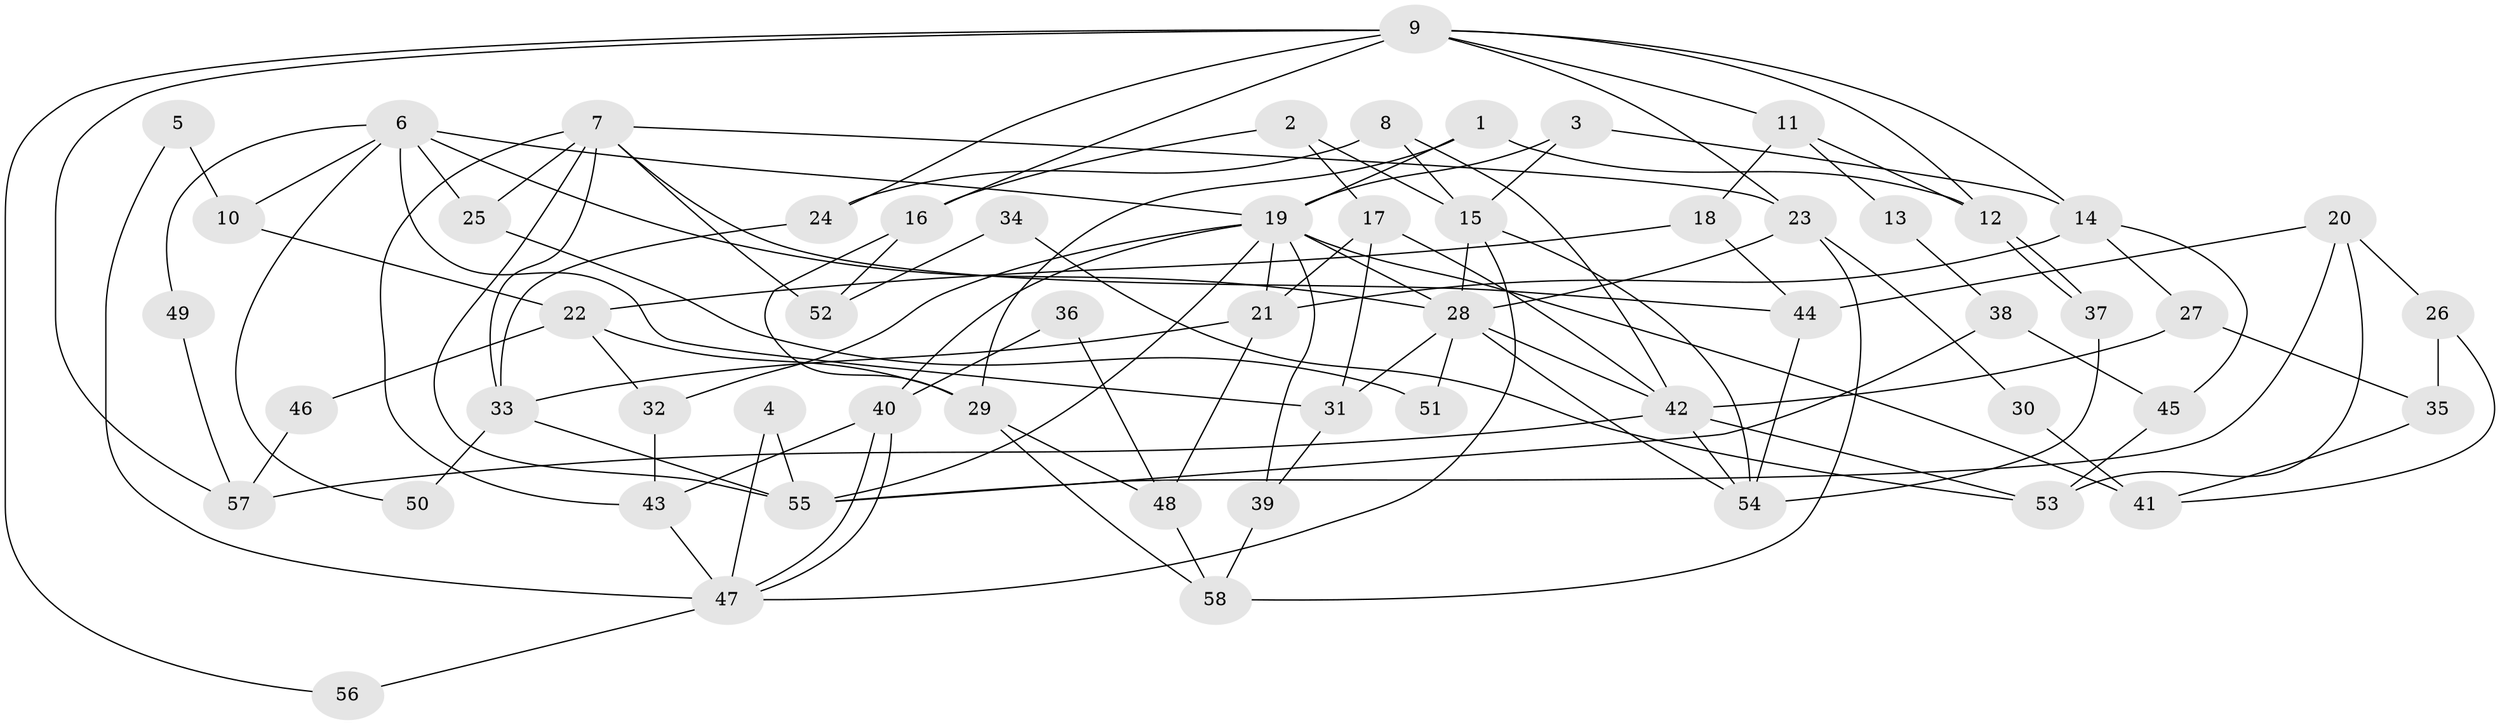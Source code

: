 // Generated by graph-tools (version 1.1) at 2025/15/03/09/25 04:15:16]
// undirected, 58 vertices, 116 edges
graph export_dot {
graph [start="1"]
  node [color=gray90,style=filled];
  1;
  2;
  3;
  4;
  5;
  6;
  7;
  8;
  9;
  10;
  11;
  12;
  13;
  14;
  15;
  16;
  17;
  18;
  19;
  20;
  21;
  22;
  23;
  24;
  25;
  26;
  27;
  28;
  29;
  30;
  31;
  32;
  33;
  34;
  35;
  36;
  37;
  38;
  39;
  40;
  41;
  42;
  43;
  44;
  45;
  46;
  47;
  48;
  49;
  50;
  51;
  52;
  53;
  54;
  55;
  56;
  57;
  58;
  1 -- 12;
  1 -- 19;
  1 -- 29;
  2 -- 15;
  2 -- 16;
  2 -- 17;
  3 -- 19;
  3 -- 15;
  3 -- 14;
  4 -- 47;
  4 -- 55;
  5 -- 47;
  5 -- 10;
  6 -- 19;
  6 -- 31;
  6 -- 10;
  6 -- 25;
  6 -- 28;
  6 -- 49;
  6 -- 50;
  7 -- 23;
  7 -- 43;
  7 -- 25;
  7 -- 33;
  7 -- 44;
  7 -- 52;
  7 -- 55;
  8 -- 42;
  8 -- 24;
  8 -- 15;
  9 -- 11;
  9 -- 14;
  9 -- 12;
  9 -- 16;
  9 -- 23;
  9 -- 24;
  9 -- 56;
  9 -- 57;
  10 -- 22;
  11 -- 18;
  11 -- 12;
  11 -- 13;
  12 -- 37;
  12 -- 37;
  13 -- 38;
  14 -- 21;
  14 -- 27;
  14 -- 45;
  15 -- 28;
  15 -- 47;
  15 -- 54;
  16 -- 29;
  16 -- 52;
  17 -- 31;
  17 -- 21;
  17 -- 42;
  18 -- 22;
  18 -- 44;
  19 -- 28;
  19 -- 21;
  19 -- 32;
  19 -- 39;
  19 -- 40;
  19 -- 41;
  19 -- 55;
  20 -- 44;
  20 -- 55;
  20 -- 26;
  20 -- 53;
  21 -- 33;
  21 -- 48;
  22 -- 32;
  22 -- 29;
  22 -- 46;
  23 -- 28;
  23 -- 30;
  23 -- 58;
  24 -- 33;
  25 -- 51;
  26 -- 35;
  26 -- 41;
  27 -- 42;
  27 -- 35;
  28 -- 54;
  28 -- 31;
  28 -- 42;
  28 -- 51;
  29 -- 58;
  29 -- 48;
  30 -- 41;
  31 -- 39;
  32 -- 43;
  33 -- 55;
  33 -- 50;
  34 -- 53;
  34 -- 52;
  35 -- 41;
  36 -- 48;
  36 -- 40;
  37 -- 54;
  38 -- 45;
  38 -- 55;
  39 -- 58;
  40 -- 47;
  40 -- 47;
  40 -- 43;
  42 -- 53;
  42 -- 54;
  42 -- 57;
  43 -- 47;
  44 -- 54;
  45 -- 53;
  46 -- 57;
  47 -- 56;
  48 -- 58;
  49 -- 57;
}
